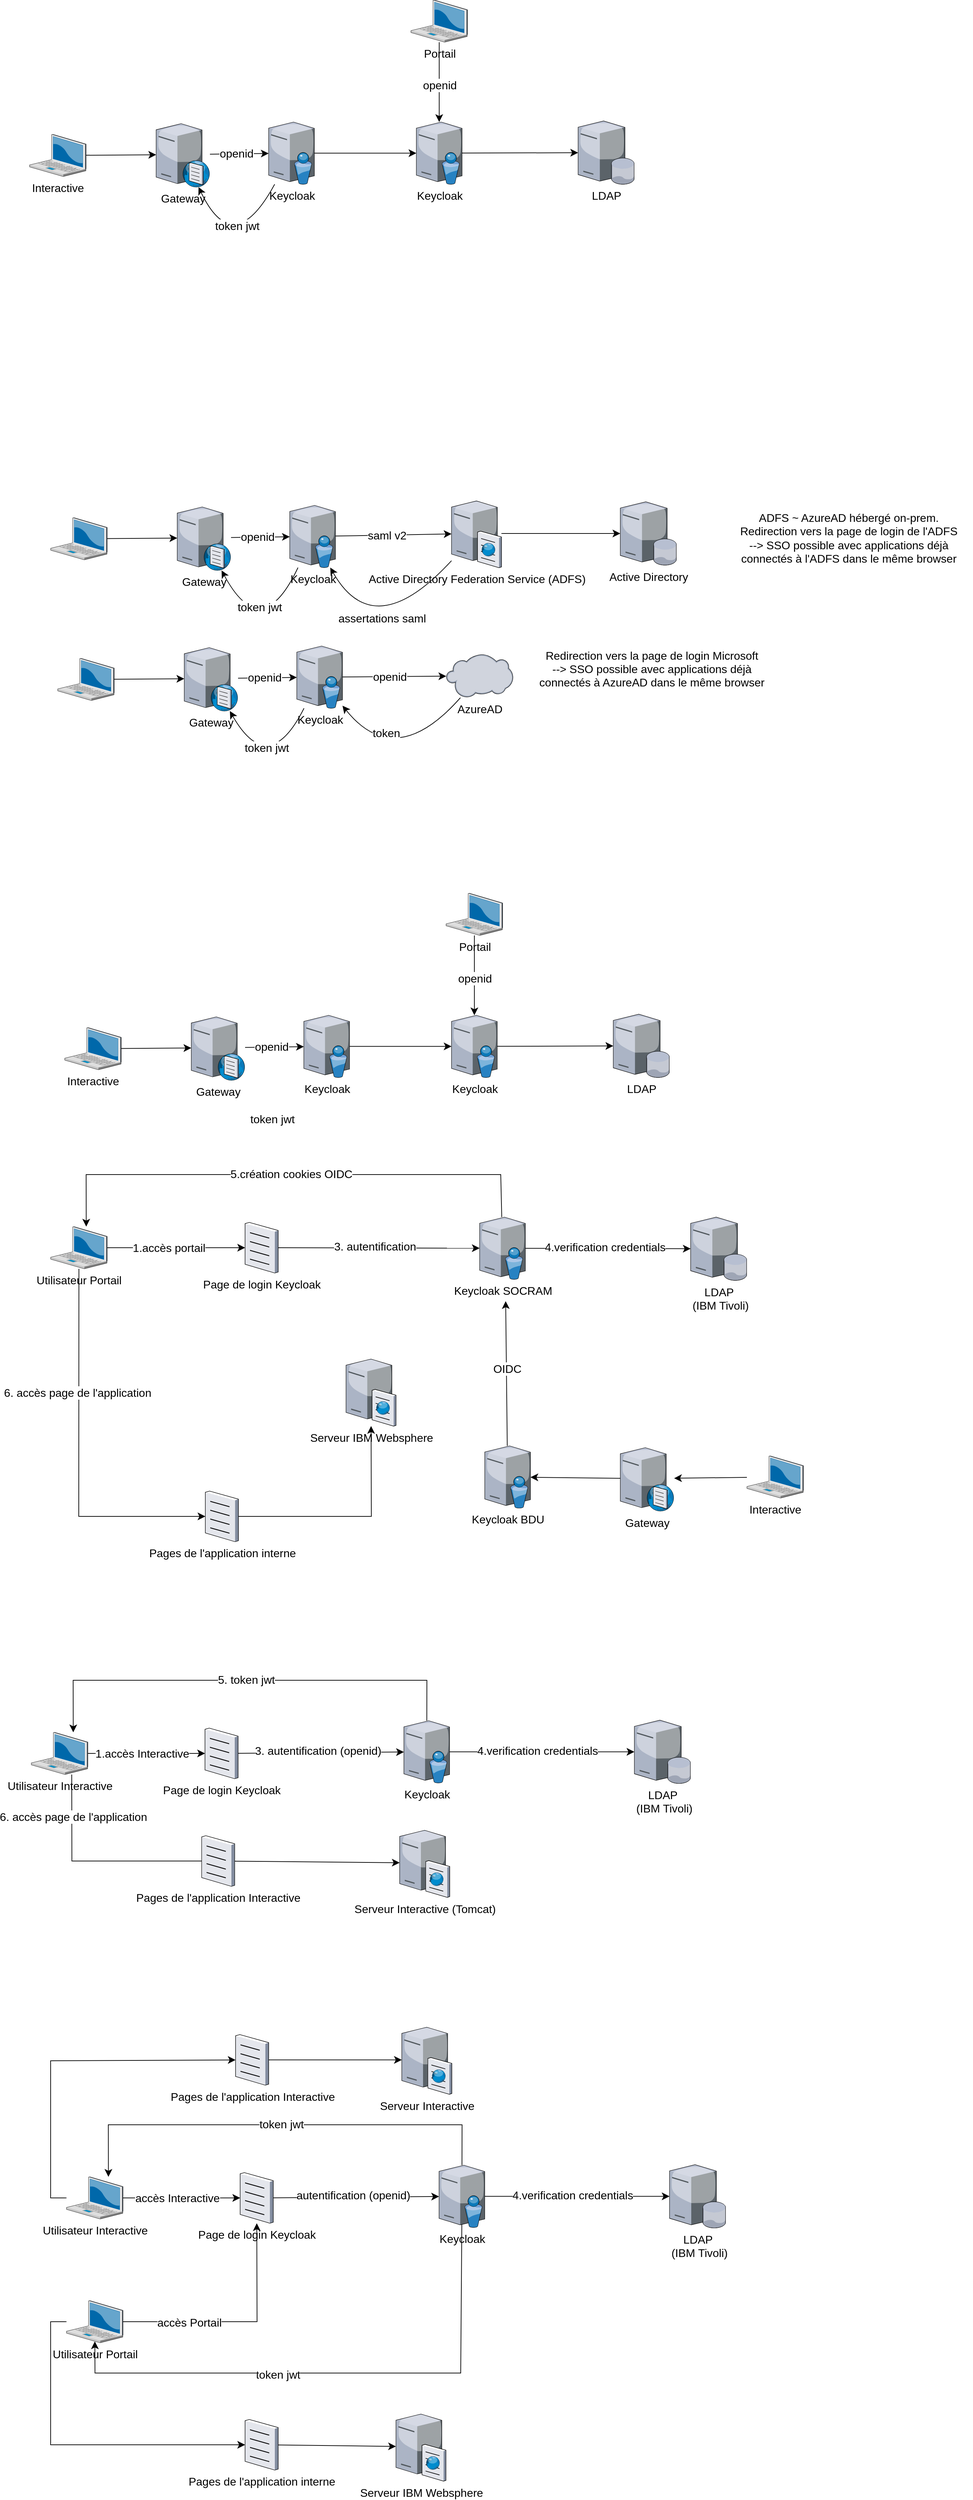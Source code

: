 <mxfile version="21.6.1" type="github">
  <diagram name="Page-1" id="HAjE-nJK2nhPseXHy5An">
    <mxGraphModel dx="1434" dy="2093" grid="1" gridSize="10" guides="1" tooltips="1" connect="1" arrows="1" fold="1" page="1" pageScale="1" pageWidth="827" pageHeight="1169" math="0" shadow="0">
      <root>
        <mxCell id="0" />
        <mxCell id="1" parent="0" />
        <mxCell id="fy3cLaKTtEcv1rsZ_gve-9" style="edgeStyle=none;curved=1;rounded=0;orthogonalLoop=1;jettySize=auto;html=1;fontSize=12;startSize=8;endSize=8;" parent="1" source="fy3cLaKTtEcv1rsZ_gve-1" target="fy3cLaKTtEcv1rsZ_gve-5" edge="1">
          <mxGeometry relative="1" as="geometry" />
        </mxCell>
        <mxCell id="fy3cLaKTtEcv1rsZ_gve-1" value="Interactive" style="verticalLabelPosition=bottom;sketch=0;aspect=fixed;html=1;verticalAlign=top;strokeColor=none;align=center;outlineConnect=0;shape=mxgraph.citrix.laptop_2;fontSize=16;" parent="1" vertex="1">
          <mxGeometry x="50" y="141" width="80.46" height="60" as="geometry" />
        </mxCell>
        <mxCell id="fy3cLaKTtEcv1rsZ_gve-31" style="edgeStyle=none;curved=1;rounded=0;orthogonalLoop=1;jettySize=auto;html=1;fontSize=12;startSize=8;endSize=8;" parent="1" source="fy3cLaKTtEcv1rsZ_gve-2" target="fy3cLaKTtEcv1rsZ_gve-5" edge="1">
          <mxGeometry relative="1" as="geometry">
            <Array as="points">
              <mxPoint x="340" y="320" />
            </Array>
          </mxGeometry>
        </mxCell>
        <mxCell id="fy3cLaKTtEcv1rsZ_gve-32" value="token jwt" style="edgeLabel;html=1;align=center;verticalAlign=middle;resizable=0;points=[];fontSize=16;" parent="fy3cLaKTtEcv1rsZ_gve-31" vertex="1" connectable="0">
          <mxGeometry x="-0.35" y="-19" relative="1" as="geometry">
            <mxPoint as="offset" />
          </mxGeometry>
        </mxCell>
        <mxCell id="fy3cLaKTtEcv1rsZ_gve-57" style="edgeStyle=none;curved=1;rounded=0;orthogonalLoop=1;jettySize=auto;html=1;fontSize=12;startSize=8;endSize=8;" parent="1" source="fy3cLaKTtEcv1rsZ_gve-2" target="fy3cLaKTtEcv1rsZ_gve-56" edge="1">
          <mxGeometry relative="1" as="geometry" />
        </mxCell>
        <mxCell id="fy3cLaKTtEcv1rsZ_gve-2" value="Keycloak" style="verticalLabelPosition=bottom;sketch=0;aspect=fixed;html=1;verticalAlign=top;strokeColor=none;align=center;outlineConnect=0;shape=mxgraph.citrix.directory_server;fontSize=16;" parent="1" vertex="1">
          <mxGeometry x="390" y="123.5" width="65" height="88.5" as="geometry" />
        </mxCell>
        <mxCell id="fy3cLaKTtEcv1rsZ_gve-4" value="&lt;div&gt;LDAP&lt;/div&gt;" style="verticalLabelPosition=bottom;sketch=0;aspect=fixed;html=1;verticalAlign=top;strokeColor=none;align=center;outlineConnect=0;shape=mxgraph.citrix.database_server;fontSize=16;" parent="1" vertex="1">
          <mxGeometry x="830" y="122" width="80" height="90" as="geometry" />
        </mxCell>
        <mxCell id="fy3cLaKTtEcv1rsZ_gve-7" style="edgeStyle=none;curved=1;rounded=0;orthogonalLoop=1;jettySize=auto;html=1;fontSize=12;startSize=8;endSize=8;" parent="1" source="fy3cLaKTtEcv1rsZ_gve-5" target="fy3cLaKTtEcv1rsZ_gve-2" edge="1">
          <mxGeometry relative="1" as="geometry" />
        </mxCell>
        <mxCell id="fy3cLaKTtEcv1rsZ_gve-11" value="openid" style="edgeLabel;html=1;align=center;verticalAlign=middle;resizable=0;points=[];fontSize=16;" parent="fy3cLaKTtEcv1rsZ_gve-7" vertex="1" connectable="0">
          <mxGeometry x="-0.1" y="1" relative="1" as="geometry">
            <mxPoint as="offset" />
          </mxGeometry>
        </mxCell>
        <mxCell id="fy3cLaKTtEcv1rsZ_gve-5" value="Gateway" style="verticalLabelPosition=bottom;sketch=0;aspect=fixed;html=1;verticalAlign=top;strokeColor=none;align=center;outlineConnect=0;shape=mxgraph.citrix.dns_server;fontSize=16;" parent="1" vertex="1">
          <mxGeometry x="230" y="123.5" width="76.5" height="92.5" as="geometry" />
        </mxCell>
        <mxCell id="fy3cLaKTtEcv1rsZ_gve-12" style="edgeStyle=none;curved=1;rounded=0;orthogonalLoop=1;jettySize=auto;html=1;fontSize=12;startSize=8;endSize=8;" parent="1" source="fy3cLaKTtEcv1rsZ_gve-13" target="fy3cLaKTtEcv1rsZ_gve-20" edge="1">
          <mxGeometry relative="1" as="geometry" />
        </mxCell>
        <mxCell id="fy3cLaKTtEcv1rsZ_gve-13" value="" style="verticalLabelPosition=bottom;sketch=0;aspect=fixed;html=1;verticalAlign=top;strokeColor=none;align=center;outlineConnect=0;shape=mxgraph.citrix.laptop_2;fontSize=16;" parent="1" vertex="1">
          <mxGeometry x="80" y="686" width="80.46" height="60" as="geometry" />
        </mxCell>
        <mxCell id="fy3cLaKTtEcv1rsZ_gve-14" style="edgeStyle=none;curved=1;rounded=0;orthogonalLoop=1;jettySize=auto;html=1;fontSize=12;startSize=8;endSize=8;" parent="1" source="fy3cLaKTtEcv1rsZ_gve-16" target="fy3cLaKTtEcv1rsZ_gve-46" edge="1">
          <mxGeometry relative="1" as="geometry">
            <mxPoint x="650" y="712.126" as="targetPoint" />
          </mxGeometry>
        </mxCell>
        <mxCell id="fy3cLaKTtEcv1rsZ_gve-15" value="saml v2" style="edgeLabel;html=1;align=center;verticalAlign=middle;resizable=0;points=[];fontSize=16;" parent="fy3cLaKTtEcv1rsZ_gve-14" vertex="1" connectable="0">
          <mxGeometry x="-0.246" relative="1" as="geometry">
            <mxPoint x="11" as="offset" />
          </mxGeometry>
        </mxCell>
        <mxCell id="fy3cLaKTtEcv1rsZ_gve-36" style="edgeStyle=none;curved=1;rounded=0;orthogonalLoop=1;jettySize=auto;html=1;fontSize=12;startSize=8;endSize=8;" parent="1" source="fy3cLaKTtEcv1rsZ_gve-16" target="fy3cLaKTtEcv1rsZ_gve-20" edge="1">
          <mxGeometry relative="1" as="geometry">
            <Array as="points">
              <mxPoint x="380" y="867" />
            </Array>
          </mxGeometry>
        </mxCell>
        <mxCell id="fy3cLaKTtEcv1rsZ_gve-37" value="token jwt" style="edgeLabel;html=1;align=center;verticalAlign=middle;resizable=0;points=[];fontSize=16;" parent="fy3cLaKTtEcv1rsZ_gve-36" vertex="1" connectable="0">
          <mxGeometry x="0.41" y="-23" relative="1" as="geometry">
            <mxPoint as="offset" />
          </mxGeometry>
        </mxCell>
        <mxCell id="fy3cLaKTtEcv1rsZ_gve-16" value="Keycloak" style="verticalLabelPosition=bottom;sketch=0;aspect=fixed;html=1;verticalAlign=top;strokeColor=none;align=center;outlineConnect=0;shape=mxgraph.citrix.directory_server;fontSize=16;" parent="1" vertex="1">
          <mxGeometry x="420" y="668.5" width="65" height="88.5" as="geometry" />
        </mxCell>
        <mxCell id="fy3cLaKTtEcv1rsZ_gve-34" style="edgeStyle=none;curved=1;rounded=0;orthogonalLoop=1;jettySize=auto;html=1;fontSize=12;startSize=8;endSize=8;" parent="1" source="fy3cLaKTtEcv1rsZ_gve-46" target="fy3cLaKTtEcv1rsZ_gve-16" edge="1">
          <mxGeometry relative="1" as="geometry">
            <mxPoint x="650" y="753.333" as="sourcePoint" />
            <Array as="points">
              <mxPoint x="540" y="867" />
            </Array>
          </mxGeometry>
        </mxCell>
        <mxCell id="fy3cLaKTtEcv1rsZ_gve-35" value="assertations saml" style="edgeLabel;html=1;align=center;verticalAlign=middle;resizable=0;points=[];fontSize=16;" parent="fy3cLaKTtEcv1rsZ_gve-34" vertex="1" connectable="0">
          <mxGeometry x="0.313" y="-18" relative="1" as="geometry">
            <mxPoint x="9" y="-6" as="offset" />
          </mxGeometry>
        </mxCell>
        <mxCell id="fy3cLaKTtEcv1rsZ_gve-18" style="edgeStyle=none;curved=1;rounded=0;orthogonalLoop=1;jettySize=auto;html=1;fontSize=12;startSize=8;endSize=8;" parent="1" source="fy3cLaKTtEcv1rsZ_gve-20" target="fy3cLaKTtEcv1rsZ_gve-16" edge="1">
          <mxGeometry relative="1" as="geometry" />
        </mxCell>
        <mxCell id="fy3cLaKTtEcv1rsZ_gve-19" value="openid" style="edgeLabel;html=1;align=center;verticalAlign=middle;resizable=0;points=[];fontSize=16;" parent="fy3cLaKTtEcv1rsZ_gve-18" vertex="1" connectable="0">
          <mxGeometry x="-0.1" y="1" relative="1" as="geometry">
            <mxPoint as="offset" />
          </mxGeometry>
        </mxCell>
        <mxCell id="fy3cLaKTtEcv1rsZ_gve-20" value="Gateway" style="verticalLabelPosition=bottom;sketch=0;aspect=fixed;html=1;verticalAlign=top;strokeColor=none;align=center;outlineConnect=0;shape=mxgraph.citrix.dns_server;fontSize=16;" parent="1" vertex="1">
          <mxGeometry x="260" y="668.5" width="76.5" height="92.5" as="geometry" />
        </mxCell>
        <mxCell id="fy3cLaKTtEcv1rsZ_gve-21" style="edgeStyle=none;curved=1;rounded=0;orthogonalLoop=1;jettySize=auto;html=1;fontSize=12;startSize=8;endSize=8;" parent="1" source="fy3cLaKTtEcv1rsZ_gve-22" target="fy3cLaKTtEcv1rsZ_gve-29" edge="1">
          <mxGeometry relative="1" as="geometry" />
        </mxCell>
        <mxCell id="fy3cLaKTtEcv1rsZ_gve-22" value="" style="verticalLabelPosition=bottom;sketch=0;aspect=fixed;html=1;verticalAlign=top;strokeColor=none;align=center;outlineConnect=0;shape=mxgraph.citrix.laptop_2;fontSize=16;" parent="1" vertex="1">
          <mxGeometry x="90" y="886" width="80.46" height="60" as="geometry" />
        </mxCell>
        <mxCell id="fy3cLaKTtEcv1rsZ_gve-23" style="edgeStyle=none;curved=1;rounded=0;orthogonalLoop=1;jettySize=auto;html=1;fontSize=12;startSize=8;endSize=8;" parent="1" source="fy3cLaKTtEcv1rsZ_gve-25" target="fy3cLaKTtEcv1rsZ_gve-30" edge="1">
          <mxGeometry relative="1" as="geometry">
            <mxPoint x="600" y="912.169" as="targetPoint" />
          </mxGeometry>
        </mxCell>
        <mxCell id="fy3cLaKTtEcv1rsZ_gve-24" value="openid" style="edgeLabel;html=1;align=center;verticalAlign=middle;resizable=0;points=[];fontSize=16;" parent="fy3cLaKTtEcv1rsZ_gve-23" vertex="1" connectable="0">
          <mxGeometry x="-0.246" relative="1" as="geometry">
            <mxPoint x="11" as="offset" />
          </mxGeometry>
        </mxCell>
        <mxCell id="fy3cLaKTtEcv1rsZ_gve-40" style="edgeStyle=none;curved=1;rounded=0;orthogonalLoop=1;jettySize=auto;html=1;fontSize=12;startSize=8;endSize=8;" parent="1" source="fy3cLaKTtEcv1rsZ_gve-25" target="fy3cLaKTtEcv1rsZ_gve-29" edge="1">
          <mxGeometry relative="1" as="geometry">
            <Array as="points">
              <mxPoint x="390" y="1057" />
            </Array>
          </mxGeometry>
        </mxCell>
        <mxCell id="fy3cLaKTtEcv1rsZ_gve-41" value="token jwt" style="edgeLabel;html=1;align=center;verticalAlign=middle;resizable=0;points=[];fontSize=16;" parent="fy3cLaKTtEcv1rsZ_gve-40" vertex="1" connectable="0">
          <mxGeometry x="0.368" y="-19" relative="1" as="geometry">
            <mxPoint as="offset" />
          </mxGeometry>
        </mxCell>
        <mxCell id="fy3cLaKTtEcv1rsZ_gve-25" value="Keycloak" style="verticalLabelPosition=bottom;sketch=0;aspect=fixed;html=1;verticalAlign=top;strokeColor=none;align=center;outlineConnect=0;shape=mxgraph.citrix.directory_server;fontSize=16;" parent="1" vertex="1">
          <mxGeometry x="430" y="868.5" width="65" height="88.5" as="geometry" />
        </mxCell>
        <mxCell id="fy3cLaKTtEcv1rsZ_gve-27" style="edgeStyle=none;curved=1;rounded=0;orthogonalLoop=1;jettySize=auto;html=1;fontSize=12;startSize=8;endSize=8;" parent="1" source="fy3cLaKTtEcv1rsZ_gve-29" target="fy3cLaKTtEcv1rsZ_gve-25" edge="1">
          <mxGeometry relative="1" as="geometry" />
        </mxCell>
        <mxCell id="fy3cLaKTtEcv1rsZ_gve-28" value="openid" style="edgeLabel;html=1;align=center;verticalAlign=middle;resizable=0;points=[];fontSize=16;" parent="fy3cLaKTtEcv1rsZ_gve-27" vertex="1" connectable="0">
          <mxGeometry x="-0.1" y="1" relative="1" as="geometry">
            <mxPoint as="offset" />
          </mxGeometry>
        </mxCell>
        <mxCell id="fy3cLaKTtEcv1rsZ_gve-29" value="Gateway" style="verticalLabelPosition=bottom;sketch=0;aspect=fixed;html=1;verticalAlign=top;strokeColor=none;align=center;outlineConnect=0;shape=mxgraph.citrix.dns_server;fontSize=16;" parent="1" vertex="1">
          <mxGeometry x="270" y="868.5" width="76.5" height="92.5" as="geometry" />
        </mxCell>
        <mxCell id="fy3cLaKTtEcv1rsZ_gve-38" style="edgeStyle=none;curved=1;rounded=0;orthogonalLoop=1;jettySize=auto;html=1;fontSize=12;startSize=8;endSize=8;" parent="1" source="fy3cLaKTtEcv1rsZ_gve-30" target="fy3cLaKTtEcv1rsZ_gve-25" edge="1">
          <mxGeometry relative="1" as="geometry">
            <Array as="points">
              <mxPoint x="570" y="1047" />
            </Array>
          </mxGeometry>
        </mxCell>
        <mxCell id="fy3cLaKTtEcv1rsZ_gve-39" value="token" style="edgeLabel;html=1;align=center;verticalAlign=middle;resizable=0;points=[];fontSize=16;" parent="fy3cLaKTtEcv1rsZ_gve-38" vertex="1" connectable="0">
          <mxGeometry x="0.471" y="-24" relative="1" as="geometry">
            <mxPoint as="offset" />
          </mxGeometry>
        </mxCell>
        <mxCell id="fy3cLaKTtEcv1rsZ_gve-30" value="AzureAD" style="verticalLabelPosition=bottom;sketch=0;aspect=fixed;html=1;verticalAlign=top;strokeColor=none;align=center;outlineConnect=0;shape=mxgraph.citrix.cloud;fontSize=16;" parent="1" vertex="1">
          <mxGeometry x="642.5" y="880" width="95" height="62" as="geometry" />
        </mxCell>
        <mxCell id="fy3cLaKTtEcv1rsZ_gve-43" value="ADFS ~ AzureAD hébergé on-prem.&lt;br&gt;Redirection vers la page de login de l&#39;ADFS&lt;br&gt;--&amp;gt; SSO possible avec applications déjà connectés à l&#39;ADFS dans le même browser" style="text;html=1;strokeColor=none;fillColor=none;align=center;verticalAlign=middle;whiteSpace=wrap;rounded=0;fontSize=16;" parent="1" vertex="1">
          <mxGeometry x="1040" y="699.75" width="350" height="30" as="geometry" />
        </mxCell>
        <mxCell id="fy3cLaKTtEcv1rsZ_gve-44" value="Redirection vers la page de login Microsoft &lt;br&gt;--&amp;gt; SSO possible avec applications déjà connectés à AzureAD dans le même browser" style="text;html=1;strokeColor=none;fillColor=none;align=center;verticalAlign=middle;whiteSpace=wrap;rounded=0;fontSize=16;" parent="1" vertex="1">
          <mxGeometry x="760" y="886" width="350" height="30" as="geometry" />
        </mxCell>
        <mxCell id="fy3cLaKTtEcv1rsZ_gve-48" style="edgeStyle=none;curved=1;rounded=0;orthogonalLoop=1;jettySize=auto;html=1;fontSize=12;startSize=8;endSize=8;" parent="1" source="fy3cLaKTtEcv1rsZ_gve-46" target="fy3cLaKTtEcv1rsZ_gve-47" edge="1">
          <mxGeometry relative="1" as="geometry" />
        </mxCell>
        <mxCell id="fy3cLaKTtEcv1rsZ_gve-46" value="Active Directory Federation Service (ADFS)" style="verticalLabelPosition=bottom;sketch=0;aspect=fixed;html=1;verticalAlign=top;strokeColor=none;align=center;outlineConnect=0;shape=mxgraph.citrix.ftp_server;fontSize=16;" parent="1" vertex="1">
          <mxGeometry x="650" y="660" width="71" height="97" as="geometry" />
        </mxCell>
        <mxCell id="fy3cLaKTtEcv1rsZ_gve-47" value="Active Directory" style="verticalLabelPosition=bottom;sketch=0;aspect=fixed;html=1;verticalAlign=top;strokeColor=none;align=center;outlineConnect=0;shape=mxgraph.citrix.database_server;fontSize=16;" parent="1" vertex="1">
          <mxGeometry x="890" y="663.5" width="80" height="90" as="geometry" />
        </mxCell>
        <mxCell id="fy3cLaKTtEcv1rsZ_gve-58" style="edgeStyle=none;curved=1;rounded=0;orthogonalLoop=1;jettySize=auto;html=1;fontSize=12;startSize=8;endSize=8;" parent="1" source="fy3cLaKTtEcv1rsZ_gve-56" target="fy3cLaKTtEcv1rsZ_gve-4" edge="1">
          <mxGeometry relative="1" as="geometry" />
        </mxCell>
        <mxCell id="fy3cLaKTtEcv1rsZ_gve-56" value="Keycloak" style="verticalLabelPosition=bottom;sketch=0;aspect=fixed;html=1;verticalAlign=top;strokeColor=none;align=center;outlineConnect=0;shape=mxgraph.citrix.directory_server;fontSize=16;" parent="1" vertex="1">
          <mxGeometry x="600" y="123.5" width="65" height="88.5" as="geometry" />
        </mxCell>
        <mxCell id="fy3cLaKTtEcv1rsZ_gve-60" style="edgeStyle=none;curved=1;rounded=0;orthogonalLoop=1;jettySize=auto;html=1;fontSize=12;startSize=8;endSize=8;" parent="1" source="fy3cLaKTtEcv1rsZ_gve-59" target="fy3cLaKTtEcv1rsZ_gve-56" edge="1">
          <mxGeometry relative="1" as="geometry" />
        </mxCell>
        <mxCell id="fy3cLaKTtEcv1rsZ_gve-61" value="openid" style="edgeLabel;html=1;align=center;verticalAlign=middle;resizable=0;points=[];fontSize=16;" parent="fy3cLaKTtEcv1rsZ_gve-60" vertex="1" connectable="0">
          <mxGeometry x="-0.181" y="1" relative="1" as="geometry">
            <mxPoint x="-1" y="14" as="offset" />
          </mxGeometry>
        </mxCell>
        <mxCell id="fy3cLaKTtEcv1rsZ_gve-59" value="Portail" style="verticalLabelPosition=bottom;sketch=0;aspect=fixed;html=1;verticalAlign=top;strokeColor=none;align=center;outlineConnect=0;shape=mxgraph.citrix.laptop_2;fontSize=16;" parent="1" vertex="1">
          <mxGeometry x="592.27" y="-50" width="80.46" height="60" as="geometry" />
        </mxCell>
        <mxCell id="fy3cLaKTtEcv1rsZ_gve-62" style="edgeStyle=none;curved=1;rounded=0;orthogonalLoop=1;jettySize=auto;html=1;fontSize=12;startSize=8;endSize=8;" parent="1" source="fy3cLaKTtEcv1rsZ_gve-63" target="fy3cLaKTtEcv1rsZ_gve-70" edge="1">
          <mxGeometry relative="1" as="geometry" />
        </mxCell>
        <mxCell id="fy3cLaKTtEcv1rsZ_gve-63" value="Interactive" style="verticalLabelPosition=bottom;sketch=0;aspect=fixed;html=1;verticalAlign=top;strokeColor=none;align=center;outlineConnect=0;shape=mxgraph.citrix.laptop_2;fontSize=16;" parent="1" vertex="1">
          <mxGeometry x="100" y="1411" width="80.46" height="60" as="geometry" />
        </mxCell>
        <mxCell id="fy3cLaKTtEcv1rsZ_gve-64" value="token jwt" style="edgeLabel;html=1;align=center;verticalAlign=middle;resizable=0;points=[];fontSize=16;" parent="1" vertex="1" connectable="0">
          <mxGeometry x="395.133" y="1540.648" as="geometry" />
        </mxCell>
        <mxCell id="fy3cLaKTtEcv1rsZ_gve-65" style="edgeStyle=none;curved=1;rounded=0;orthogonalLoop=1;jettySize=auto;html=1;fontSize=12;startSize=8;endSize=8;" parent="1" source="fy3cLaKTtEcv1rsZ_gve-66" target="fy3cLaKTtEcv1rsZ_gve-72" edge="1">
          <mxGeometry relative="1" as="geometry" />
        </mxCell>
        <mxCell id="fy3cLaKTtEcv1rsZ_gve-66" value="Keycloak" style="verticalLabelPosition=bottom;sketch=0;aspect=fixed;html=1;verticalAlign=top;strokeColor=none;align=center;outlineConnect=0;shape=mxgraph.citrix.directory_server;fontSize=16;" parent="1" vertex="1">
          <mxGeometry x="440" y="1393.5" width="65" height="88.5" as="geometry" />
        </mxCell>
        <mxCell id="fy3cLaKTtEcv1rsZ_gve-67" value="&lt;div&gt;LDAP&lt;/div&gt;" style="verticalLabelPosition=bottom;sketch=0;aspect=fixed;html=1;verticalAlign=top;strokeColor=none;align=center;outlineConnect=0;shape=mxgraph.citrix.database_server;fontSize=16;" parent="1" vertex="1">
          <mxGeometry x="880" y="1392" width="80" height="90" as="geometry" />
        </mxCell>
        <mxCell id="fy3cLaKTtEcv1rsZ_gve-68" style="edgeStyle=none;curved=1;rounded=0;orthogonalLoop=1;jettySize=auto;html=1;fontSize=12;startSize=8;endSize=8;" parent="1" source="fy3cLaKTtEcv1rsZ_gve-70" target="fy3cLaKTtEcv1rsZ_gve-66" edge="1">
          <mxGeometry relative="1" as="geometry" />
        </mxCell>
        <mxCell id="fy3cLaKTtEcv1rsZ_gve-69" value="openid" style="edgeLabel;html=1;align=center;verticalAlign=middle;resizable=0;points=[];fontSize=16;" parent="fy3cLaKTtEcv1rsZ_gve-68" vertex="1" connectable="0">
          <mxGeometry x="-0.1" y="1" relative="1" as="geometry">
            <mxPoint as="offset" />
          </mxGeometry>
        </mxCell>
        <mxCell id="fy3cLaKTtEcv1rsZ_gve-70" value="Gateway" style="verticalLabelPosition=bottom;sketch=0;aspect=fixed;html=1;verticalAlign=top;strokeColor=none;align=center;outlineConnect=0;shape=mxgraph.citrix.dns_server;fontSize=16;" parent="1" vertex="1">
          <mxGeometry x="280" y="1393.5" width="76.5" height="92.5" as="geometry" />
        </mxCell>
        <mxCell id="fy3cLaKTtEcv1rsZ_gve-71" style="edgeStyle=none;curved=1;rounded=0;orthogonalLoop=1;jettySize=auto;html=1;fontSize=12;startSize=8;endSize=8;" parent="1" source="fy3cLaKTtEcv1rsZ_gve-72" target="fy3cLaKTtEcv1rsZ_gve-67" edge="1">
          <mxGeometry relative="1" as="geometry" />
        </mxCell>
        <mxCell id="fy3cLaKTtEcv1rsZ_gve-72" value="Keycloak" style="verticalLabelPosition=bottom;sketch=0;aspect=fixed;html=1;verticalAlign=top;strokeColor=none;align=center;outlineConnect=0;shape=mxgraph.citrix.directory_server;fontSize=16;" parent="1" vertex="1">
          <mxGeometry x="650" y="1393.5" width="65" height="88.5" as="geometry" />
        </mxCell>
        <mxCell id="fy3cLaKTtEcv1rsZ_gve-73" style="edgeStyle=none;curved=1;rounded=0;orthogonalLoop=1;jettySize=auto;html=1;fontSize=12;startSize=8;endSize=8;" parent="1" source="fy3cLaKTtEcv1rsZ_gve-75" target="fy3cLaKTtEcv1rsZ_gve-72" edge="1">
          <mxGeometry relative="1" as="geometry" />
        </mxCell>
        <mxCell id="fy3cLaKTtEcv1rsZ_gve-74" value="openid" style="edgeLabel;html=1;align=center;verticalAlign=middle;resizable=0;points=[];fontSize=16;" parent="fy3cLaKTtEcv1rsZ_gve-73" vertex="1" connectable="0">
          <mxGeometry x="-0.181" y="1" relative="1" as="geometry">
            <mxPoint x="-1" y="14" as="offset" />
          </mxGeometry>
        </mxCell>
        <mxCell id="fy3cLaKTtEcv1rsZ_gve-75" value="Portail" style="verticalLabelPosition=bottom;sketch=0;aspect=fixed;html=1;verticalAlign=top;strokeColor=none;align=center;outlineConnect=0;shape=mxgraph.citrix.laptop_2;fontSize=16;" parent="1" vertex="1">
          <mxGeometry x="642.27" y="1220" width="80.46" height="60" as="geometry" />
        </mxCell>
        <mxCell id="fy3cLaKTtEcv1rsZ_gve-78" style="edgeStyle=none;curved=1;rounded=0;orthogonalLoop=1;jettySize=auto;html=1;fontSize=12;startSize=8;endSize=8;" parent="1" source="fy3cLaKTtEcv1rsZ_gve-76" target="fy3cLaKTtEcv1rsZ_gve-77" edge="1">
          <mxGeometry relative="1" as="geometry" />
        </mxCell>
        <mxCell id="fy3cLaKTtEcv1rsZ_gve-93" value="1.accès portail" style="edgeLabel;html=1;align=center;verticalAlign=middle;resizable=0;points=[];fontSize=16;" parent="fy3cLaKTtEcv1rsZ_gve-78" vertex="1" connectable="0">
          <mxGeometry x="-0.308" y="-1" relative="1" as="geometry">
            <mxPoint x="19" y="-1" as="offset" />
          </mxGeometry>
        </mxCell>
        <mxCell id="fy3cLaKTtEcv1rsZ_gve-143" style="edgeStyle=none;rounded=0;orthogonalLoop=1;jettySize=auto;html=1;fontSize=12;startSize=8;endSize=8;" parent="1" source="fy3cLaKTtEcv1rsZ_gve-76" target="fy3cLaKTtEcv1rsZ_gve-142" edge="1">
          <mxGeometry relative="1" as="geometry">
            <Array as="points">
              <mxPoint x="120" y="2106" />
            </Array>
          </mxGeometry>
        </mxCell>
        <mxCell id="fy3cLaKTtEcv1rsZ_gve-145" value="6. accès page de l&#39;application" style="edgeLabel;html=1;align=center;verticalAlign=middle;resizable=0;points=[];fontSize=16;" parent="fy3cLaKTtEcv1rsZ_gve-143" vertex="1" connectable="0">
          <mxGeometry x="-0.338" y="-2" relative="1" as="geometry">
            <mxPoint as="offset" />
          </mxGeometry>
        </mxCell>
        <mxCell id="fy3cLaKTtEcv1rsZ_gve-76" value="&lt;div&gt;Utilisateur Portail&lt;/div&gt;" style="verticalLabelPosition=bottom;sketch=0;aspect=fixed;html=1;verticalAlign=top;strokeColor=none;align=center;outlineConnect=0;shape=mxgraph.citrix.laptop_2;fontSize=16;" parent="1" vertex="1">
          <mxGeometry x="80" y="1694" width="80.46" height="60" as="geometry" />
        </mxCell>
        <mxCell id="fy3cLaKTtEcv1rsZ_gve-84" style="edgeStyle=none;curved=1;rounded=0;orthogonalLoop=1;jettySize=auto;html=1;fontSize=12;startSize=8;endSize=8;" parent="1" source="fy3cLaKTtEcv1rsZ_gve-77" target="LXXOMNzB1Mc0YpXWpMXF-1" edge="1">
          <mxGeometry relative="1" as="geometry" />
        </mxCell>
        <mxCell id="fy3cLaKTtEcv1rsZ_gve-94" value="3. autentification" style="edgeLabel;html=1;align=center;verticalAlign=middle;resizable=0;points=[];fontSize=16;" parent="fy3cLaKTtEcv1rsZ_gve-84" vertex="1" connectable="0">
          <mxGeometry x="-0.051" y="3" relative="1" as="geometry">
            <mxPoint x="1" as="offset" />
          </mxGeometry>
        </mxCell>
        <mxCell id="fy3cLaKTtEcv1rsZ_gve-77" value="Page de login Keycloak" style="verticalLabelPosition=bottom;sketch=0;aspect=fixed;html=1;verticalAlign=top;strokeColor=none;align=center;outlineConnect=0;shape=mxgraph.citrix.document;fontSize=16;" parent="1" vertex="1">
          <mxGeometry x="356.5" y="1688" width="47" height="72" as="geometry" />
        </mxCell>
        <mxCell id="fy3cLaKTtEcv1rsZ_gve-85" style="edgeStyle=none;rounded=0;orthogonalLoop=1;jettySize=auto;html=1;fontSize=12;startSize=8;endSize=8;" parent="1" edge="1" source="LXXOMNzB1Mc0YpXWpMXF-1">
          <mxGeometry relative="1" as="geometry">
            <mxPoint x="546.194" y="1675.25" as="sourcePoint" />
            <mxPoint x="130.624" y="1694" as="targetPoint" />
            <Array as="points">
              <mxPoint x="720" y="1620" />
              <mxPoint x="546.46" y="1620" />
              <mxPoint x="130.46" y="1620" />
            </Array>
          </mxGeometry>
        </mxCell>
        <mxCell id="fy3cLaKTtEcv1rsZ_gve-86" value="5.création cookies OIDC" style="edgeLabel;html=1;align=center;verticalAlign=middle;resizable=0;points=[];fontSize=16;" parent="fy3cLaKTtEcv1rsZ_gve-85" vertex="1" connectable="0">
          <mxGeometry x="-0.009" y="-1" relative="1" as="geometry">
            <mxPoint as="offset" />
          </mxGeometry>
        </mxCell>
        <mxCell id="fy3cLaKTtEcv1rsZ_gve-88" style="edgeStyle=none;curved=1;rounded=0;orthogonalLoop=1;jettySize=auto;html=1;fontSize=12;startSize=8;endSize=8;" parent="1" source="LXXOMNzB1Mc0YpXWpMXF-1" target="fy3cLaKTtEcv1rsZ_gve-87" edge="1">
          <mxGeometry relative="1" as="geometry" />
        </mxCell>
        <mxCell id="fy3cLaKTtEcv1rsZ_gve-95" value="4.verification credentials" style="edgeLabel;html=1;align=center;verticalAlign=middle;resizable=0;points=[];fontSize=16;" parent="fy3cLaKTtEcv1rsZ_gve-88" vertex="1" connectable="0">
          <mxGeometry x="-0.151" relative="1" as="geometry">
            <mxPoint x="13" y="-2" as="offset" />
          </mxGeometry>
        </mxCell>
        <mxCell id="fy3cLaKTtEcv1rsZ_gve-83" value="Serveur IBM Websphere" style="verticalLabelPosition=bottom;sketch=0;aspect=fixed;html=1;verticalAlign=top;strokeColor=none;align=center;outlineConnect=0;shape=mxgraph.citrix.cache_server;fontSize=16;" parent="1" vertex="1">
          <mxGeometry x="500" y="1880" width="71" height="97.5" as="geometry" />
        </mxCell>
        <mxCell id="fy3cLaKTtEcv1rsZ_gve-87" value="&lt;div&gt;LDAP&lt;/div&gt;&amp;nbsp;(IBM Tivoli)" style="verticalLabelPosition=bottom;sketch=0;aspect=fixed;html=1;verticalAlign=top;strokeColor=none;align=center;outlineConnect=0;shape=mxgraph.citrix.database_server;fontSize=16;" parent="1" vertex="1">
          <mxGeometry x="990" y="1680.5" width="80" height="90" as="geometry" />
        </mxCell>
        <mxCell id="fy3cLaKTtEcv1rsZ_gve-96" style="edgeStyle=none;curved=1;rounded=0;orthogonalLoop=1;jettySize=auto;html=1;fontSize=12;startSize=8;endSize=8;" parent="1" source="fy3cLaKTtEcv1rsZ_gve-98" target="fy3cLaKTtEcv1rsZ_gve-101" edge="1">
          <mxGeometry relative="1" as="geometry" />
        </mxCell>
        <mxCell id="fy3cLaKTtEcv1rsZ_gve-97" value="1.accès Interactive" style="edgeLabel;html=1;align=center;verticalAlign=middle;resizable=0;points=[];fontSize=16;" parent="fy3cLaKTtEcv1rsZ_gve-96" vertex="1" connectable="0">
          <mxGeometry x="-0.308" y="-1" relative="1" as="geometry">
            <mxPoint x="19" y="-1" as="offset" />
          </mxGeometry>
        </mxCell>
        <mxCell id="fy3cLaKTtEcv1rsZ_gve-147" style="edgeStyle=none;rounded=0;orthogonalLoop=1;jettySize=auto;html=1;fontSize=12;startSize=8;endSize=8;" parent="1" edge="1">
          <mxGeometry relative="1" as="geometry">
            <mxPoint x="110.003" y="2473" as="sourcePoint" />
            <mxPoint x="311.97" y="2596" as="targetPoint" />
            <Array as="points">
              <mxPoint x="110.22" y="2596" />
            </Array>
          </mxGeometry>
        </mxCell>
        <mxCell id="fy3cLaKTtEcv1rsZ_gve-150" value="6. accès page de l&#39;application" style="edgeLabel;html=1;align=center;verticalAlign=middle;resizable=0;points=[];fontSize=16;" parent="fy3cLaKTtEcv1rsZ_gve-147" vertex="1" connectable="0">
          <mxGeometry x="-0.63" y="2" relative="1" as="geometry">
            <mxPoint as="offset" />
          </mxGeometry>
        </mxCell>
        <mxCell id="fy3cLaKTtEcv1rsZ_gve-98" value="&lt;div&gt;Utilisateur Interactive&lt;br&gt;&lt;/div&gt;" style="verticalLabelPosition=bottom;sketch=0;aspect=fixed;html=1;verticalAlign=top;strokeColor=none;align=center;outlineConnect=0;shape=mxgraph.citrix.laptop_2;fontSize=16;" parent="1" vertex="1">
          <mxGeometry x="52.5" y="2413" width="80.46" height="60" as="geometry" />
        </mxCell>
        <mxCell id="fy3cLaKTtEcv1rsZ_gve-99" style="edgeStyle=none;curved=1;rounded=0;orthogonalLoop=1;jettySize=auto;html=1;fontSize=12;startSize=8;endSize=8;" parent="1" source="fy3cLaKTtEcv1rsZ_gve-101" target="fy3cLaKTtEcv1rsZ_gve-111" edge="1">
          <mxGeometry relative="1" as="geometry">
            <mxPoint x="519" y="2443" as="targetPoint" />
          </mxGeometry>
        </mxCell>
        <mxCell id="fy3cLaKTtEcv1rsZ_gve-100" value="3. autentification (openid)" style="edgeLabel;html=1;align=center;verticalAlign=middle;resizable=0;points=[];fontSize=16;" parent="fy3cLaKTtEcv1rsZ_gve-99" vertex="1" connectable="0">
          <mxGeometry x="-0.051" y="3" relative="1" as="geometry">
            <mxPoint x="1" as="offset" />
          </mxGeometry>
        </mxCell>
        <mxCell id="fy3cLaKTtEcv1rsZ_gve-101" value="Page de login Keycloak" style="verticalLabelPosition=bottom;sketch=0;aspect=fixed;html=1;verticalAlign=top;strokeColor=none;align=center;outlineConnect=0;shape=mxgraph.citrix.document;fontSize=16;" parent="1" vertex="1">
          <mxGeometry x="299.5" y="2407" width="47" height="72" as="geometry" />
        </mxCell>
        <mxCell id="fy3cLaKTtEcv1rsZ_gve-105" style="edgeStyle=none;rounded=0;orthogonalLoop=1;jettySize=auto;html=1;fontSize=12;startSize=8;endSize=8;" parent="1" source="fy3cLaKTtEcv1rsZ_gve-111" edge="1">
          <mxGeometry relative="1" as="geometry">
            <mxPoint x="552.391" y="2394.25" as="sourcePoint" />
            <mxPoint x="112.164" y="2413" as="targetPoint" />
            <Array as="points">
              <mxPoint x="615" y="2339" />
              <mxPoint x="112" y="2339" />
            </Array>
          </mxGeometry>
        </mxCell>
        <mxCell id="fy3cLaKTtEcv1rsZ_gve-106" value="5. token jwt" style="edgeLabel;html=1;align=center;verticalAlign=middle;resizable=0;points=[];fontSize=16;" parent="fy3cLaKTtEcv1rsZ_gve-105" vertex="1" connectable="0">
          <mxGeometry x="-0.009" y="-1" relative="1" as="geometry">
            <mxPoint as="offset" />
          </mxGeometry>
        </mxCell>
        <mxCell id="fy3cLaKTtEcv1rsZ_gve-107" style="edgeStyle=none;curved=1;rounded=0;orthogonalLoop=1;jettySize=auto;html=1;fontSize=12;startSize=8;endSize=8;" parent="1" source="fy3cLaKTtEcv1rsZ_gve-111" target="fy3cLaKTtEcv1rsZ_gve-110" edge="1">
          <mxGeometry relative="1" as="geometry">
            <mxPoint x="682.73" y="2444.841" as="sourcePoint" />
          </mxGeometry>
        </mxCell>
        <mxCell id="fy3cLaKTtEcv1rsZ_gve-108" value="4.verification credentials" style="edgeLabel;html=1;align=center;verticalAlign=middle;resizable=0;points=[];fontSize=16;" parent="fy3cLaKTtEcv1rsZ_gve-107" vertex="1" connectable="0">
          <mxGeometry x="-0.151" relative="1" as="geometry">
            <mxPoint x="13" y="-2" as="offset" />
          </mxGeometry>
        </mxCell>
        <mxCell id="fy3cLaKTtEcv1rsZ_gve-110" value="&lt;div&gt;LDAP&lt;/div&gt;&amp;nbsp;(IBM Tivoli)" style="verticalLabelPosition=bottom;sketch=0;aspect=fixed;html=1;verticalAlign=top;strokeColor=none;align=center;outlineConnect=0;shape=mxgraph.citrix.database_server;fontSize=16;" parent="1" vertex="1">
          <mxGeometry x="910" y="2395.75" width="80" height="90" as="geometry" />
        </mxCell>
        <mxCell id="fy3cLaKTtEcv1rsZ_gve-111" value="Keycloak" style="verticalLabelPosition=bottom;sketch=0;aspect=fixed;html=1;verticalAlign=top;strokeColor=none;align=center;outlineConnect=0;shape=mxgraph.citrix.directory_server;fontSize=16;" parent="1" vertex="1">
          <mxGeometry x="582.27" y="2396.5" width="65" height="88.5" as="geometry" />
        </mxCell>
        <mxCell id="fy3cLaKTtEcv1rsZ_gve-125" style="edgeStyle=none;curved=1;rounded=0;orthogonalLoop=1;jettySize=auto;html=1;fontSize=12;startSize=8;endSize=8;" parent="1" source="fy3cLaKTtEcv1rsZ_gve-127" target="fy3cLaKTtEcv1rsZ_gve-130" edge="1">
          <mxGeometry relative="1" as="geometry" />
        </mxCell>
        <mxCell id="fy3cLaKTtEcv1rsZ_gve-126" value="accès Interactive" style="edgeLabel;html=1;align=center;verticalAlign=middle;resizable=0;points=[];fontSize=16;" parent="fy3cLaKTtEcv1rsZ_gve-125" vertex="1" connectable="0">
          <mxGeometry x="-0.308" y="-1" relative="1" as="geometry">
            <mxPoint x="19" y="-1" as="offset" />
          </mxGeometry>
        </mxCell>
        <mxCell id="fy3cLaKTtEcv1rsZ_gve-153" style="edgeStyle=none;rounded=0;orthogonalLoop=1;jettySize=auto;html=1;fontSize=12;startSize=8;endSize=8;" parent="1" source="fy3cLaKTtEcv1rsZ_gve-127" target="fy3cLaKTtEcv1rsZ_gve-151" edge="1">
          <mxGeometry relative="1" as="geometry">
            <mxPoint x="92.338" y="3059" as="sourcePoint" />
            <mxPoint x="317" y="2880" as="targetPoint" />
            <Array as="points">
              <mxPoint x="80" y="3075" />
              <mxPoint x="80" y="2880" />
            </Array>
          </mxGeometry>
        </mxCell>
        <mxCell id="fy3cLaKTtEcv1rsZ_gve-127" value="&lt;div&gt;Utilisateur Interactive&lt;br&gt;&lt;/div&gt;" style="verticalLabelPosition=bottom;sketch=0;aspect=fixed;html=1;verticalAlign=top;strokeColor=#82b366;align=center;outlineConnect=0;shape=mxgraph.citrix.laptop_2;fontSize=16;fillColor=#d5e8d4;" parent="1" vertex="1">
          <mxGeometry x="102.5" y="3045" width="80.46" height="60" as="geometry" />
        </mxCell>
        <mxCell id="fy3cLaKTtEcv1rsZ_gve-128" style="edgeStyle=none;curved=1;rounded=0;orthogonalLoop=1;jettySize=auto;html=1;fontSize=12;startSize=8;endSize=8;" parent="1" source="fy3cLaKTtEcv1rsZ_gve-130" target="fy3cLaKTtEcv1rsZ_gve-136" edge="1">
          <mxGeometry relative="1" as="geometry">
            <mxPoint x="569" y="3075" as="targetPoint" />
          </mxGeometry>
        </mxCell>
        <mxCell id="fy3cLaKTtEcv1rsZ_gve-129" value="autentification (openid)" style="edgeLabel;html=1;align=center;verticalAlign=middle;resizable=0;points=[];fontSize=16;" parent="fy3cLaKTtEcv1rsZ_gve-128" vertex="1" connectable="0">
          <mxGeometry x="-0.051" y="3" relative="1" as="geometry">
            <mxPoint x="1" as="offset" />
          </mxGeometry>
        </mxCell>
        <mxCell id="fy3cLaKTtEcv1rsZ_gve-130" value="Page de login Keycloak" style="verticalLabelPosition=bottom;sketch=0;aspect=fixed;html=1;verticalAlign=top;strokeColor=none;align=center;outlineConnect=0;shape=mxgraph.citrix.document;fontSize=16;" parent="1" vertex="1">
          <mxGeometry x="349.5" y="3039" width="47" height="72" as="geometry" />
        </mxCell>
        <mxCell id="fy3cLaKTtEcv1rsZ_gve-131" style="edgeStyle=none;rounded=0;orthogonalLoop=1;jettySize=auto;html=1;fontSize=12;startSize=8;endSize=8;" parent="1" source="fy3cLaKTtEcv1rsZ_gve-136" edge="1">
          <mxGeometry relative="1" as="geometry">
            <mxPoint x="602.391" y="3026.25" as="sourcePoint" />
            <mxPoint x="162.164" y="3045" as="targetPoint" />
            <Array as="points">
              <mxPoint x="665" y="2971" />
              <mxPoint x="162" y="2971" />
            </Array>
          </mxGeometry>
        </mxCell>
        <mxCell id="fy3cLaKTtEcv1rsZ_gve-132" value="token jwt" style="edgeLabel;html=1;align=center;verticalAlign=middle;resizable=0;points=[];fontSize=16;" parent="fy3cLaKTtEcv1rsZ_gve-131" vertex="1" connectable="0">
          <mxGeometry x="-0.009" y="-1" relative="1" as="geometry">
            <mxPoint as="offset" />
          </mxGeometry>
        </mxCell>
        <mxCell id="fy3cLaKTtEcv1rsZ_gve-133" style="edgeStyle=none;curved=1;rounded=0;orthogonalLoop=1;jettySize=auto;html=1;fontSize=12;startSize=8;endSize=8;" parent="1" source="fy3cLaKTtEcv1rsZ_gve-136" target="fy3cLaKTtEcv1rsZ_gve-135" edge="1">
          <mxGeometry relative="1" as="geometry">
            <mxPoint x="732.73" y="3076.841" as="sourcePoint" />
          </mxGeometry>
        </mxCell>
        <mxCell id="fy3cLaKTtEcv1rsZ_gve-134" value="4.verification credentials" style="edgeLabel;html=1;align=center;verticalAlign=middle;resizable=0;points=[];fontSize=16;" parent="fy3cLaKTtEcv1rsZ_gve-133" vertex="1" connectable="0">
          <mxGeometry x="-0.151" relative="1" as="geometry">
            <mxPoint x="13" y="-2" as="offset" />
          </mxGeometry>
        </mxCell>
        <mxCell id="fy3cLaKTtEcv1rsZ_gve-135" value="&lt;div&gt;LDAP&lt;/div&gt;&amp;nbsp;(IBM Tivoli)" style="verticalLabelPosition=bottom;sketch=0;aspect=fixed;html=1;verticalAlign=top;strokeColor=none;align=center;outlineConnect=0;shape=mxgraph.citrix.database_server;fontSize=16;" parent="1" vertex="1">
          <mxGeometry x="960" y="3027.75" width="80" height="90" as="geometry" />
        </mxCell>
        <mxCell id="fy3cLaKTtEcv1rsZ_gve-140" style="edgeStyle=none;rounded=0;orthogonalLoop=1;jettySize=auto;html=1;fontSize=12;startSize=8;endSize=8;" parent="1" edge="1">
          <mxGeometry relative="1" as="geometry">
            <mxPoint x="665.003" y="3070" as="sourcePoint" />
            <mxPoint x="142.866" y="3279" as="targetPoint" />
            <Array as="points">
              <mxPoint x="663.07" y="3324" />
              <mxPoint x="143.07" y="3324" />
            </Array>
          </mxGeometry>
        </mxCell>
        <mxCell id="fy3cLaKTtEcv1rsZ_gve-141" value="token jwt" style="edgeLabel;html=1;align=center;verticalAlign=middle;resizable=0;points=[];fontSize=16;" parent="fy3cLaKTtEcv1rsZ_gve-140" vertex="1" connectable="0">
          <mxGeometry x="0.106" y="2" relative="1" as="geometry">
            <mxPoint x="-61" as="offset" />
          </mxGeometry>
        </mxCell>
        <mxCell id="fy3cLaKTtEcv1rsZ_gve-136" value="Keycloak" style="verticalLabelPosition=bottom;sketch=0;aspect=fixed;html=1;verticalAlign=top;strokeColor=none;align=center;outlineConnect=0;shape=mxgraph.citrix.directory_server;fontSize=16;" parent="1" vertex="1">
          <mxGeometry x="632.27" y="3028.5" width="65" height="88.5" as="geometry" />
        </mxCell>
        <mxCell id="fy3cLaKTtEcv1rsZ_gve-138" style="edgeStyle=none;rounded=0;orthogonalLoop=1;jettySize=auto;html=1;fontSize=12;startSize=8;endSize=8;" parent="1" source="fy3cLaKTtEcv1rsZ_gve-137" target="fy3cLaKTtEcv1rsZ_gve-130" edge="1">
          <mxGeometry relative="1" as="geometry">
            <Array as="points">
              <mxPoint x="373.5" y="3251" />
            </Array>
          </mxGeometry>
        </mxCell>
        <mxCell id="fy3cLaKTtEcv1rsZ_gve-139" value="accès Portail" style="edgeLabel;html=1;align=center;verticalAlign=middle;resizable=0;points=[];fontSize=16;" parent="fy3cLaKTtEcv1rsZ_gve-138" vertex="1" connectable="0">
          <mxGeometry x="-0.434" y="-1" relative="1" as="geometry">
            <mxPoint as="offset" />
          </mxGeometry>
        </mxCell>
        <mxCell id="fy3cLaKTtEcv1rsZ_gve-156" style="edgeStyle=none;rounded=0;orthogonalLoop=1;jettySize=auto;html=1;fontSize=12;startSize=8;endSize=8;" parent="1" source="fy3cLaKTtEcv1rsZ_gve-137" target="fy3cLaKTtEcv1rsZ_gve-152" edge="1">
          <mxGeometry relative="1" as="geometry">
            <Array as="points">
              <mxPoint x="80" y="3251" />
              <mxPoint x="80" y="3380" />
              <mxPoint x="80" y="3426" />
            </Array>
          </mxGeometry>
        </mxCell>
        <mxCell id="fy3cLaKTtEcv1rsZ_gve-137" value="&lt;div&gt;Utilisateur Portail&lt;/div&gt;" style="verticalLabelPosition=bottom;sketch=0;aspect=fixed;html=1;verticalAlign=top;strokeColor=none;align=center;outlineConnect=0;shape=mxgraph.citrix.laptop_2;fontSize=16;" parent="1" vertex="1">
          <mxGeometry x="102.5" y="3221" width="80.46" height="60" as="geometry" />
        </mxCell>
        <mxCell id="fy3cLaKTtEcv1rsZ_gve-144" style="edgeStyle=none;rounded=0;orthogonalLoop=1;jettySize=auto;html=1;fontSize=12;startSize=8;endSize=8;" parent="1" source="fy3cLaKTtEcv1rsZ_gve-142" target="fy3cLaKTtEcv1rsZ_gve-83" edge="1">
          <mxGeometry relative="1" as="geometry">
            <Array as="points">
              <mxPoint x="536" y="2106" />
            </Array>
          </mxGeometry>
        </mxCell>
        <mxCell id="fy3cLaKTtEcv1rsZ_gve-142" value="Pages de l&#39;application interne" style="verticalLabelPosition=bottom;sketch=0;aspect=fixed;html=1;verticalAlign=top;strokeColor=none;align=center;outlineConnect=0;shape=mxgraph.citrix.document;fontSize=16;" parent="1" vertex="1">
          <mxGeometry x="300" y="2070" width="47" height="72" as="geometry" />
        </mxCell>
        <mxCell id="fy3cLaKTtEcv1rsZ_gve-149" style="edgeStyle=none;curved=1;rounded=0;orthogonalLoop=1;jettySize=auto;html=1;fontSize=12;startSize=8;endSize=8;" parent="1" source="fy3cLaKTtEcv1rsZ_gve-146" target="fy3cLaKTtEcv1rsZ_gve-148" edge="1">
          <mxGeometry relative="1" as="geometry" />
        </mxCell>
        <mxCell id="fy3cLaKTtEcv1rsZ_gve-146" value="Pages de l&#39;application Interactive" style="verticalLabelPosition=bottom;sketch=0;aspect=fixed;html=1;verticalAlign=top;strokeColor=none;align=center;outlineConnect=0;shape=mxgraph.citrix.document;fontSize=16;" parent="1" vertex="1">
          <mxGeometry x="294.75" y="2560" width="47" height="72" as="geometry" />
        </mxCell>
        <mxCell id="fy3cLaKTtEcv1rsZ_gve-148" value="&lt;div&gt;Serveur Interactive (Tomcat)&lt;/div&gt;" style="verticalLabelPosition=bottom;sketch=0;aspect=fixed;html=1;verticalAlign=top;strokeColor=none;align=center;outlineConnect=0;shape=mxgraph.citrix.cache_server;fontSize=16;" parent="1" vertex="1">
          <mxGeometry x="576.27" y="2550" width="71" height="97.5" as="geometry" />
        </mxCell>
        <mxCell id="fy3cLaKTtEcv1rsZ_gve-155" style="edgeStyle=none;curved=1;rounded=0;orthogonalLoop=1;jettySize=auto;html=1;fontSize=12;startSize=8;endSize=8;" parent="1" source="fy3cLaKTtEcv1rsZ_gve-151" target="fy3cLaKTtEcv1rsZ_gve-154" edge="1">
          <mxGeometry relative="1" as="geometry" />
        </mxCell>
        <mxCell id="fy3cLaKTtEcv1rsZ_gve-151" value="Pages de l&#39;application Interactive" style="verticalLabelPosition=bottom;sketch=0;aspect=fixed;html=1;verticalAlign=top;strokeColor=none;align=center;outlineConnect=0;shape=mxgraph.citrix.document;fontSize=16;" parent="1" vertex="1">
          <mxGeometry x="343" y="2842.75" width="47" height="72" as="geometry" />
        </mxCell>
        <mxCell id="fy3cLaKTtEcv1rsZ_gve-158" style="edgeStyle=none;curved=1;rounded=0;orthogonalLoop=1;jettySize=auto;html=1;fontSize=12;startSize=8;endSize=8;" parent="1" source="fy3cLaKTtEcv1rsZ_gve-152" target="fy3cLaKTtEcv1rsZ_gve-157" edge="1">
          <mxGeometry relative="1" as="geometry" />
        </mxCell>
        <mxCell id="fy3cLaKTtEcv1rsZ_gve-152" value="Pages de l&#39;application interne" style="verticalLabelPosition=bottom;sketch=0;aspect=fixed;html=1;verticalAlign=top;strokeColor=none;align=center;outlineConnect=0;shape=mxgraph.citrix.document;fontSize=16;" parent="1" vertex="1">
          <mxGeometry x="356.5" y="3390" width="47" height="72" as="geometry" />
        </mxCell>
        <mxCell id="fy3cLaKTtEcv1rsZ_gve-154" value="Serveur Interactive" style="verticalLabelPosition=bottom;sketch=0;aspect=fixed;html=1;verticalAlign=top;strokeColor=none;align=center;outlineConnect=0;shape=mxgraph.citrix.cache_server;fontSize=16;" parent="1" vertex="1">
          <mxGeometry x="579.27" y="2830" width="71" height="97.5" as="geometry" />
        </mxCell>
        <mxCell id="fy3cLaKTtEcv1rsZ_gve-157" value="Serveur IBM Websphere" style="verticalLabelPosition=bottom;sketch=0;aspect=fixed;html=1;verticalAlign=top;strokeColor=none;align=center;outlineConnect=0;shape=mxgraph.citrix.cache_server;fontSize=16;" parent="1" vertex="1">
          <mxGeometry x="571" y="3380" width="71" height="97.5" as="geometry" />
        </mxCell>
        <mxCell id="LXXOMNzB1Mc0YpXWpMXF-1" value="Keycloak SOCRAM" style="verticalLabelPosition=bottom;sketch=0;aspect=fixed;html=1;verticalAlign=top;strokeColor=none;align=center;outlineConnect=0;shape=mxgraph.citrix.directory_server;fontSize=16;" vertex="1" parent="1">
          <mxGeometry x="690" y="1680.5" width="65" height="88.5" as="geometry" />
        </mxCell>
        <mxCell id="LXXOMNzB1Mc0YpXWpMXF-21" style="edgeStyle=none;curved=1;rounded=0;orthogonalLoop=1;jettySize=auto;html=1;fontSize=12;startSize=8;endSize=8;" edge="1" parent="1" source="LXXOMNzB1Mc0YpXWpMXF-13">
          <mxGeometry relative="1" as="geometry">
            <mxPoint x="727" y="1800" as="targetPoint" />
          </mxGeometry>
        </mxCell>
        <mxCell id="LXXOMNzB1Mc0YpXWpMXF-22" value="OIDC" style="edgeLabel;html=1;align=center;verticalAlign=middle;resizable=0;points=[];fontSize=16;" vertex="1" connectable="0" parent="LXXOMNzB1Mc0YpXWpMXF-21">
          <mxGeometry x="0.067" y="-1" relative="1" as="geometry">
            <mxPoint as="offset" />
          </mxGeometry>
        </mxCell>
        <mxCell id="LXXOMNzB1Mc0YpXWpMXF-13" value="Keycloak BDU" style="verticalLabelPosition=bottom;sketch=0;aspect=fixed;html=1;verticalAlign=top;strokeColor=none;align=center;outlineConnect=0;shape=mxgraph.citrix.directory_server;fontSize=16;" vertex="1" parent="1">
          <mxGeometry x="697.27" y="2005.75" width="65" height="88.5" as="geometry" />
        </mxCell>
        <mxCell id="LXXOMNzB1Mc0YpXWpMXF-19" style="edgeStyle=none;curved=1;rounded=0;orthogonalLoop=1;jettySize=auto;html=1;fontSize=12;startSize=8;endSize=8;" edge="1" parent="1" source="LXXOMNzB1Mc0YpXWpMXF-16" target="LXXOMNzB1Mc0YpXWpMXF-13">
          <mxGeometry relative="1" as="geometry" />
        </mxCell>
        <mxCell id="LXXOMNzB1Mc0YpXWpMXF-16" value="Gateway" style="verticalLabelPosition=bottom;sketch=0;aspect=fixed;html=1;verticalAlign=top;strokeColor=none;align=center;outlineConnect=0;shape=mxgraph.citrix.dns_server;fontSize=16;" vertex="1" parent="1">
          <mxGeometry x="890" y="2006" width="76.5" height="92.5" as="geometry" />
        </mxCell>
        <mxCell id="LXXOMNzB1Mc0YpXWpMXF-18" style="edgeStyle=none;curved=1;rounded=0;orthogonalLoop=1;jettySize=auto;html=1;fontSize=12;startSize=8;endSize=8;" edge="1" parent="1" source="LXXOMNzB1Mc0YpXWpMXF-17" target="LXXOMNzB1Mc0YpXWpMXF-16">
          <mxGeometry relative="1" as="geometry" />
        </mxCell>
        <mxCell id="LXXOMNzB1Mc0YpXWpMXF-17" value="Interactive" style="verticalLabelPosition=bottom;sketch=0;aspect=fixed;html=1;verticalAlign=top;strokeColor=none;align=center;outlineConnect=0;shape=mxgraph.citrix.laptop_2;fontSize=16;" vertex="1" parent="1">
          <mxGeometry x="1070" y="2020" width="80.46" height="60" as="geometry" />
        </mxCell>
      </root>
    </mxGraphModel>
  </diagram>
</mxfile>

